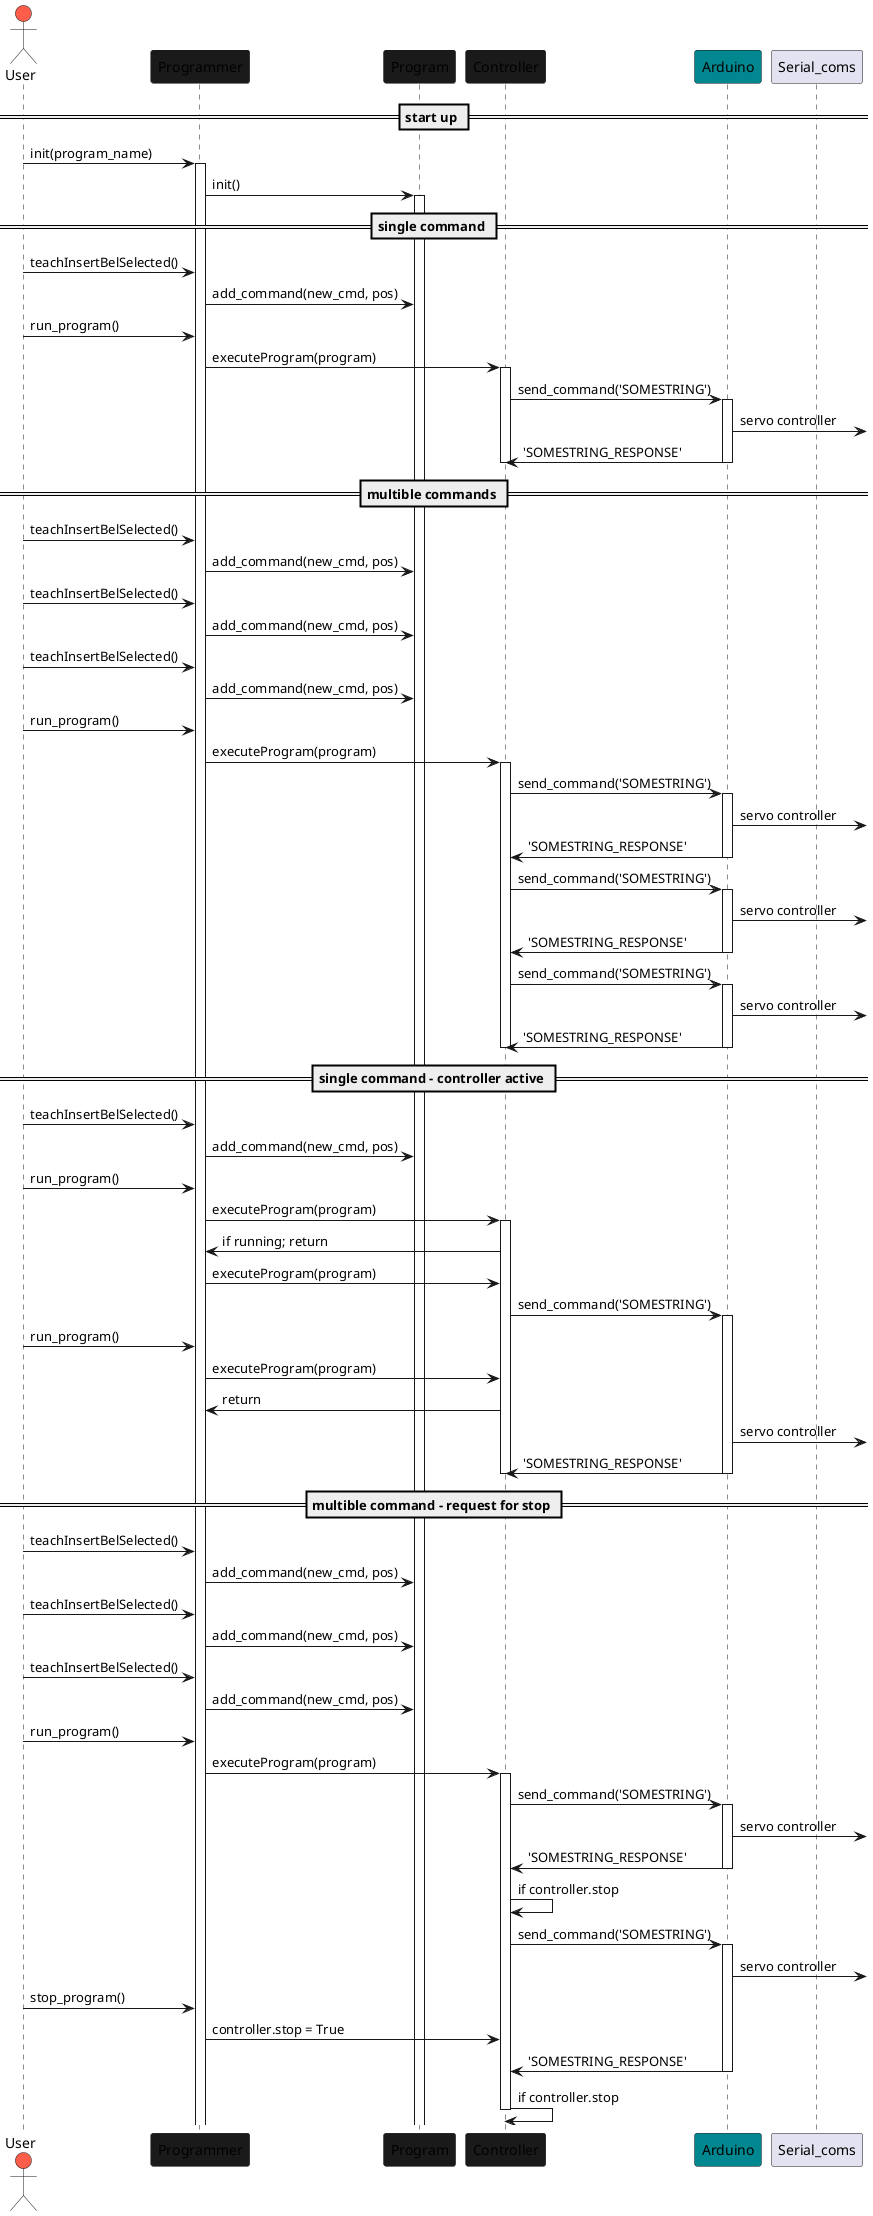 @startuml

actor User              #fe5d4a 
participant Programmer  #1a1a1b
participant Program     #1a1a1b
participant Controller  #1a1a1b
participant Arduino     #00878F
participant Serial_coms

== start up ==

User->Programmer:           init(program_name)
activate Programmer
Programmer->Program:        init()
activate Program

== single command ==

User->Programmer:           teachInsertBelSelected()
Programmer->Program:        add_command(new_cmd, pos)
User->Programmer:           run_program()
Programmer->Controller:     executeProgram(program)
activate Controller
' controller->Serial_coms:    init()
Controller->Arduino:        send_command('SOMESTRING')
activate Arduino
Arduino->]:                 servo controller 
Arduino->Controller:        'SOMESTRING_RESPONSE'
deactivate Arduino
deactivate Controller


== multible commands ==

User->Programmer:           teachInsertBelSelected()
Programmer->Program:        add_command(new_cmd, pos)
User->Programmer:           teachInsertBelSelected()
Programmer->Program:        add_command(new_cmd, pos)
User->Programmer:           teachInsertBelSelected()
Programmer->Program:        add_command(new_cmd, pos)
User->Programmer:           run_program()
Programmer->Controller:     executeProgram(program)
activate Controller
Controller->Arduino:        send_command('SOMESTRING')
activate Arduino
Arduino->]:                 servo controller 
Arduino->Controller:        'SOMESTRING_RESPONSE'
deactivate Arduino
Controller->Arduino:        send_command('SOMESTRING')
activate Arduino
Arduino->]: servo controller 
Arduino->Controller:        'SOMESTRING_RESPONSE'
deactivate Arduino
Controller->Arduino:        send_command('SOMESTRING')
activate Arduino
Arduino->]: servo controller 
Arduino->Controller:        'SOMESTRING_RESPONSE'
deactivate Arduino
deactivate Controller

== single command - controller active ==

User->Programmer:           teachInsertBelSelected()
Programmer->Program:        add_command(new_cmd, pos)
User->Programmer:           run_program()


Programmer->Controller:     executeProgram(program)
activate Controller
Controller->Programmer:     if running; return

Programmer->Controller:     executeProgram(program)
Controller->Arduino:        send_command('SOMESTRING')
activate Arduino

User->Programmer:           run_program()
Programmer->Controller:     executeProgram(program)
Controller->Programmer:     return
' Programmer->User:           error: controller is buzy

Arduino->]: servo controller 
Arduino->Controller:        'SOMESTRING_RESPONSE'
deactivate Arduino
deactivate Controller

== multible command - request for stop ==

User->Programmer:           teachInsertBelSelected()
Programmer->Program:        add_command(new_cmd, pos)
User->Programmer:           teachInsertBelSelected()
Programmer->Program:        add_command(new_cmd, pos)
User->Programmer:           teachInsertBelSelected()
Programmer->Program:        add_command(new_cmd, pos)
User->Programmer:           run_program()
Programmer->Controller:     executeProgram(program)
activate Controller
Controller->Arduino:        send_command('SOMESTRING')
activate Arduino
Arduino->]:                 servo controller 
Arduino->Controller:        'SOMESTRING_RESPONSE'
deactivate Arduino

Controller->Controller:     if controller.stop 

Controller->Arduino:        send_command('SOMESTRING')
activate Arduino
Arduino->]:                 servo controller 

User->Programmer:           stop_program()
Programmer->Controller:     controller.stop = True

Arduino->Controller:        'SOMESTRING_RESPONSE'
deactivate Arduino

Controller->Controller:     if controller.stop 
deactivate Controller

@enduml

